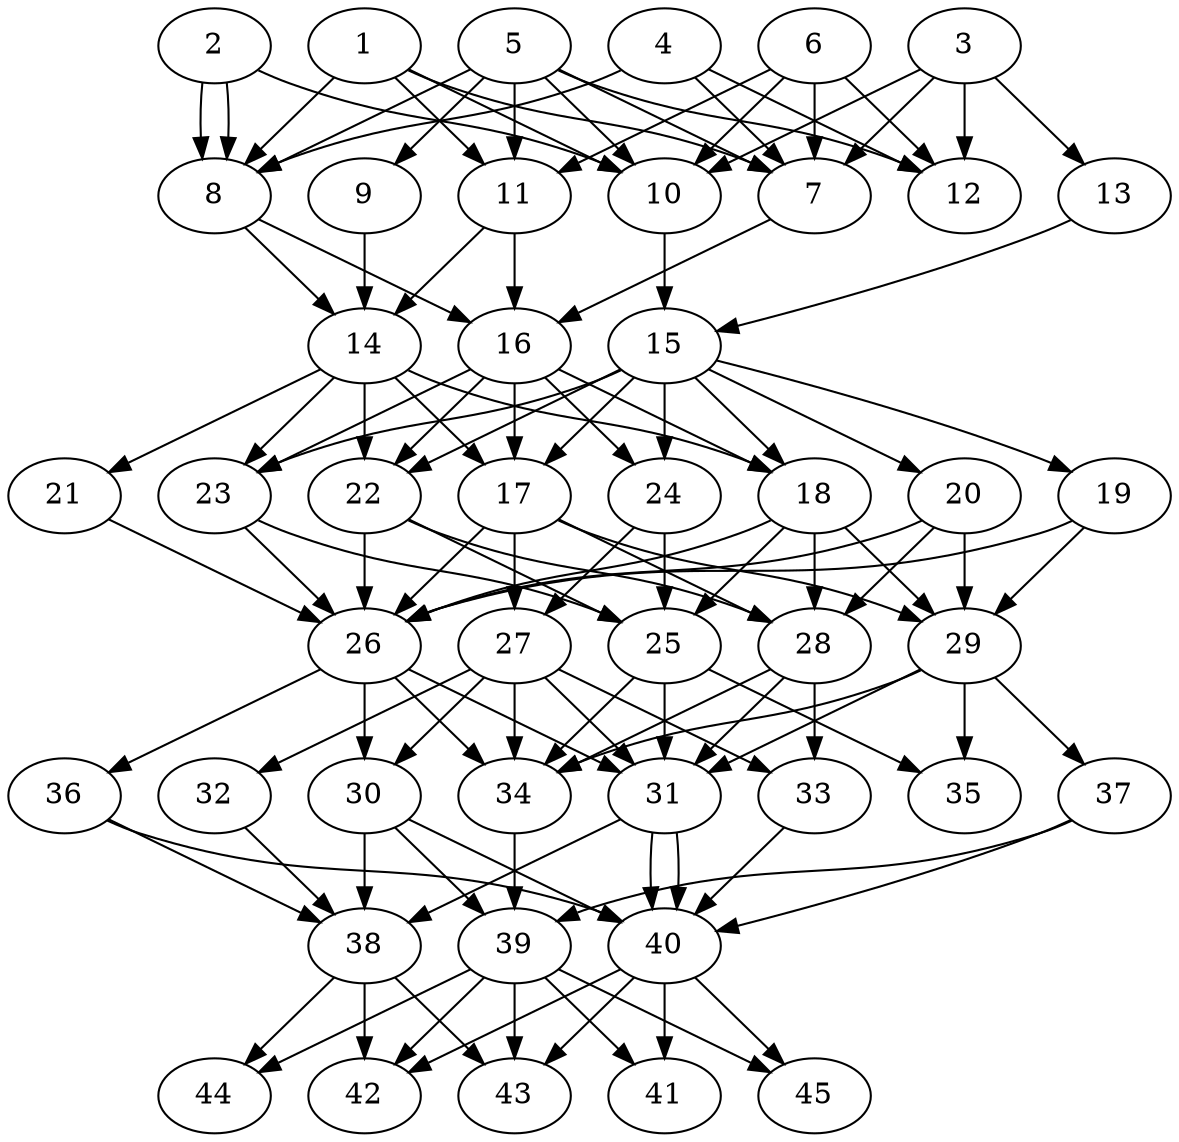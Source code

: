 // DAG automatically generated by daggen at Thu Oct  3 14:07:25 2019
// ./daggen --dot -n 45 --ccr 0.5 --fat 0.5 --regular 0.5 --density 0.9 --mindata 5242880 --maxdata 52428800 
digraph G {
  1 [size="65906688", alpha="0.20", expect_size="32953344"] 
  1 -> 7 [size ="32953344"]
  1 -> 8 [size ="32953344"]
  1 -> 10 [size ="32953344"]
  1 -> 11 [size ="32953344"]
  2 [size="17104896", alpha="0.00", expect_size="8552448"] 
  2 -> 8 [size ="8552448"]
  2 -> 8 [size ="8552448"]
  2 -> 10 [size ="8552448"]
  3 [size="65024000", alpha="0.03", expect_size="32512000"] 
  3 -> 7 [size ="32512000"]
  3 -> 10 [size ="32512000"]
  3 -> 12 [size ="32512000"]
  3 -> 13 [size ="32512000"]
  4 [size="93317120", alpha="0.10", expect_size="46658560"] 
  4 -> 7 [size ="46658560"]
  4 -> 8 [size ="46658560"]
  4 -> 12 [size ="46658560"]
  5 [size="69494784", alpha="0.08", expect_size="34747392"] 
  5 -> 7 [size ="34747392"]
  5 -> 8 [size ="34747392"]
  5 -> 9 [size ="34747392"]
  5 -> 10 [size ="34747392"]
  5 -> 11 [size ="34747392"]
  5 -> 12 [size ="34747392"]
  6 [size="75606016", alpha="0.18", expect_size="37803008"] 
  6 -> 7 [size ="37803008"]
  6 -> 10 [size ="37803008"]
  6 -> 11 [size ="37803008"]
  6 -> 12 [size ="37803008"]
  7 [size="99586048", alpha="0.18", expect_size="49793024"] 
  7 -> 16 [size ="49793024"]
  8 [size="66676736", alpha="0.12", expect_size="33338368"] 
  8 -> 14 [size ="33338368"]
  8 -> 16 [size ="33338368"]
  9 [size="36288512", alpha="0.11", expect_size="18144256"] 
  9 -> 14 [size ="18144256"]
  10 [size="71878656", alpha="0.13", expect_size="35939328"] 
  10 -> 15 [size ="35939328"]
  11 [size="59035648", alpha="0.18", expect_size="29517824"] 
  11 -> 14 [size ="29517824"]
  11 -> 16 [size ="29517824"]
  12 [size="57810944", alpha="0.19", expect_size="28905472"] 
  13 [size="60112896", alpha="0.12", expect_size="30056448"] 
  13 -> 15 [size ="30056448"]
  14 [size="72058880", alpha="0.18", expect_size="36029440"] 
  14 -> 17 [size ="36029440"]
  14 -> 18 [size ="36029440"]
  14 -> 21 [size ="36029440"]
  14 -> 22 [size ="36029440"]
  14 -> 23 [size ="36029440"]
  15 [size="24092672", alpha="0.14", expect_size="12046336"] 
  15 -> 17 [size ="12046336"]
  15 -> 18 [size ="12046336"]
  15 -> 19 [size ="12046336"]
  15 -> 20 [size ="12046336"]
  15 -> 22 [size ="12046336"]
  15 -> 23 [size ="12046336"]
  15 -> 24 [size ="12046336"]
  16 [size="62382080", alpha="0.11", expect_size="31191040"] 
  16 -> 17 [size ="31191040"]
  16 -> 18 [size ="31191040"]
  16 -> 22 [size ="31191040"]
  16 -> 23 [size ="31191040"]
  16 -> 24 [size ="31191040"]
  17 [size="53760000", alpha="0.12", expect_size="26880000"] 
  17 -> 26 [size ="26880000"]
  17 -> 27 [size ="26880000"]
  17 -> 28 [size ="26880000"]
  17 -> 29 [size ="26880000"]
  18 [size="46036992", alpha="0.13", expect_size="23018496"] 
  18 -> 25 [size ="23018496"]
  18 -> 26 [size ="23018496"]
  18 -> 28 [size ="23018496"]
  18 -> 29 [size ="23018496"]
  19 [size="100679680", alpha="0.17", expect_size="50339840"] 
  19 -> 26 [size ="50339840"]
  19 -> 29 [size ="50339840"]
  20 [size="57665536", alpha="0.18", expect_size="28832768"] 
  20 -> 26 [size ="28832768"]
  20 -> 28 [size ="28832768"]
  20 -> 29 [size ="28832768"]
  21 [size="23320576", alpha="0.10", expect_size="11660288"] 
  21 -> 26 [size ="11660288"]
  22 [size="13453312", alpha="0.05", expect_size="6726656"] 
  22 -> 25 [size ="6726656"]
  22 -> 26 [size ="6726656"]
  22 -> 28 [size ="6726656"]
  23 [size="103895040", alpha="0.10", expect_size="51947520"] 
  23 -> 25 [size ="51947520"]
  23 -> 26 [size ="51947520"]
  24 [size="66435072", alpha="0.14", expect_size="33217536"] 
  24 -> 25 [size ="33217536"]
  24 -> 27 [size ="33217536"]
  25 [size="56369152", alpha="0.09", expect_size="28184576"] 
  25 -> 31 [size ="28184576"]
  25 -> 34 [size ="28184576"]
  25 -> 35 [size ="28184576"]
  26 [size="30230528", alpha="0.19", expect_size="15115264"] 
  26 -> 30 [size ="15115264"]
  26 -> 31 [size ="15115264"]
  26 -> 34 [size ="15115264"]
  26 -> 36 [size ="15115264"]
  27 [size="82546688", alpha="0.07", expect_size="41273344"] 
  27 -> 30 [size ="41273344"]
  27 -> 31 [size ="41273344"]
  27 -> 32 [size ="41273344"]
  27 -> 33 [size ="41273344"]
  27 -> 34 [size ="41273344"]
  28 [size="42743808", alpha="0.08", expect_size="21371904"] 
  28 -> 31 [size ="21371904"]
  28 -> 33 [size ="21371904"]
  28 -> 34 [size ="21371904"]
  29 [size="11679744", alpha="0.13", expect_size="5839872"] 
  29 -> 31 [size ="5839872"]
  29 -> 34 [size ="5839872"]
  29 -> 35 [size ="5839872"]
  29 -> 37 [size ="5839872"]
  30 [size="90789888", alpha="0.12", expect_size="45394944"] 
  30 -> 38 [size ="45394944"]
  30 -> 39 [size ="45394944"]
  30 -> 40 [size ="45394944"]
  31 [size="80177152", alpha="0.01", expect_size="40088576"] 
  31 -> 38 [size ="40088576"]
  31 -> 40 [size ="40088576"]
  31 -> 40 [size ="40088576"]
  32 [size="35260416", alpha="0.01", expect_size="17630208"] 
  32 -> 38 [size ="17630208"]
  33 [size="57032704", alpha="0.10", expect_size="28516352"] 
  33 -> 40 [size ="28516352"]
  34 [size="11290624", alpha="0.13", expect_size="5645312"] 
  34 -> 39 [size ="5645312"]
  35 [size="75237376", alpha="0.18", expect_size="37618688"] 
  36 [size="24766464", alpha="0.15", expect_size="12383232"] 
  36 -> 38 [size ="12383232"]
  36 -> 40 [size ="12383232"]
  37 [size="19372032", alpha="0.01", expect_size="9686016"] 
  37 -> 39 [size ="9686016"]
  37 -> 40 [size ="9686016"]
  38 [size="53780480", alpha="0.14", expect_size="26890240"] 
  38 -> 42 [size ="26890240"]
  38 -> 43 [size ="26890240"]
  38 -> 44 [size ="26890240"]
  39 [size="89815040", alpha="0.07", expect_size="44907520"] 
  39 -> 41 [size ="44907520"]
  39 -> 42 [size ="44907520"]
  39 -> 43 [size ="44907520"]
  39 -> 44 [size ="44907520"]
  39 -> 45 [size ="44907520"]
  40 [size="58906624", alpha="0.09", expect_size="29453312"] 
  40 -> 41 [size ="29453312"]
  40 -> 42 [size ="29453312"]
  40 -> 43 [size ="29453312"]
  40 -> 45 [size ="29453312"]
  41 [size="22448128", alpha="0.14", expect_size="11224064"] 
  42 [size="28993536", alpha="0.20", expect_size="14496768"] 
  43 [size="31494144", alpha="0.05", expect_size="15747072"] 
  44 [size="79581184", alpha="0.03", expect_size="39790592"] 
  45 [size="46082048", alpha="0.10", expect_size="23041024"] 
}
